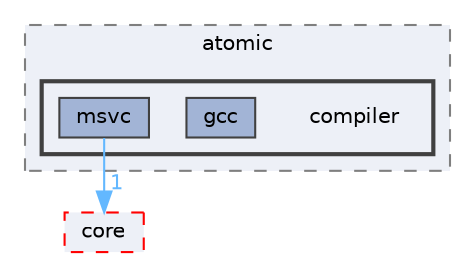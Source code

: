 digraph "runtime/EASTL/include/EASTL/internal/atomic/compiler"
{
 // LATEX_PDF_SIZE
  bgcolor="transparent";
  edge [fontname=Helvetica,fontsize=10,labelfontname=Helvetica,labelfontsize=10];
  node [fontname=Helvetica,fontsize=10,shape=box,height=0.2,width=0.4];
  compound=true
  subgraph clusterdir_e84c0d1611b2682ec84fd8008e83093d {
    graph [ bgcolor="#edf0f7", pencolor="grey50", label="atomic", fontname=Helvetica,fontsize=10 style="filled,dashed", URL="dir_e84c0d1611b2682ec84fd8008e83093d.html",tooltip=""]
  subgraph clusterdir_57868ce3729b1365ba386861d4037ba1 {
    graph [ bgcolor="#edf0f7", pencolor="grey25", label="", fontname=Helvetica,fontsize=10 style="filled,bold", URL="dir_57868ce3729b1365ba386861d4037ba1.html",tooltip=""]
    dir_57868ce3729b1365ba386861d4037ba1 [shape=plaintext, label="compiler"];
  dir_b1416b7c2e99012395b61f462024febe [label="gcc", fillcolor="#a2b4d6", color="grey25", style="filled", URL="dir_b1416b7c2e99012395b61f462024febe.html",tooltip=""];
  dir_b63b1413c8291837b0f8c6e40f1e4017 [label="msvc", fillcolor="#a2b4d6", color="grey25", style="filled", URL="dir_b63b1413c8291837b0f8c6e40f1e4017.html",tooltip=""];
  }
  }
  dir_0b94c9ea5f3d98712a457061cc05ff83 [label="core", fillcolor="#edf0f7", color="red", style="filled,dashed", URL="dir_0b94c9ea5f3d98712a457061cc05ff83.html",tooltip=""];
  dir_b63b1413c8291837b0f8c6e40f1e4017->dir_0b94c9ea5f3d98712a457061cc05ff83 [headlabel="1", labeldistance=1.5 headhref="dir_000099_000023.html" href="dir_000099_000023.html" color="steelblue1" fontcolor="steelblue1"];
}
